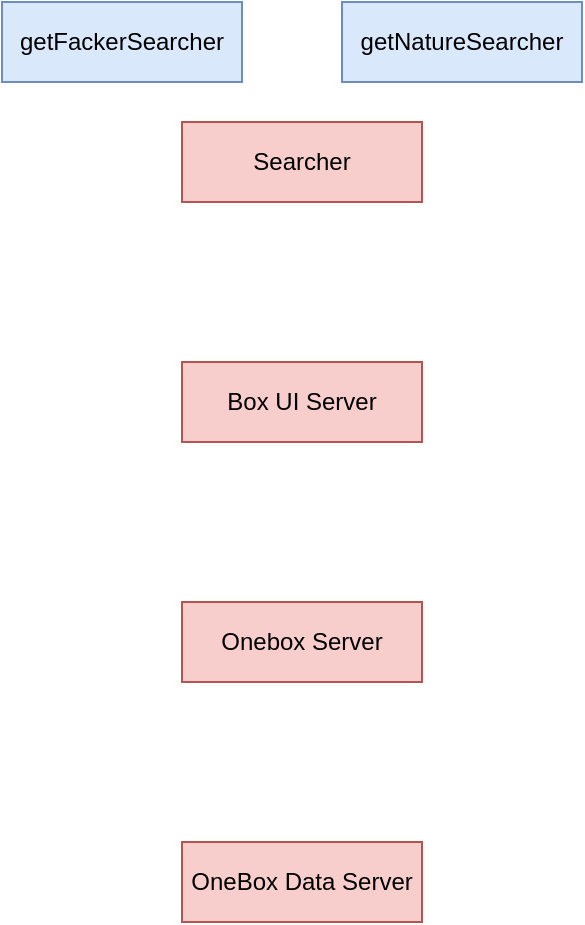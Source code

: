 <mxfile version="16.5.6" type="github">
  <diagram id="crn--hlIMHUMHz6F5_OJ" name="Page-1">
    <mxGraphModel dx="850" dy="529" grid="1" gridSize="10" guides="1" tooltips="1" connect="1" arrows="1" fold="1" page="1" pageScale="1" pageWidth="827" pageHeight="1169" math="0" shadow="0">
      <root>
        <mxCell id="0" />
        <mxCell id="1" parent="0" />
        <mxCell id="9kOQ5PttH7CepgaANhRz-1" value="Searcher" style="rounded=0;whiteSpace=wrap;html=1;fillColor=#f8cecc;strokeColor=#b85450;" vertex="1" parent="1">
          <mxGeometry x="320" y="120" width="120" height="40" as="geometry" />
        </mxCell>
        <mxCell id="9kOQ5PttH7CepgaANhRz-2" value="getFackerSearcher" style="rounded=0;whiteSpace=wrap;html=1;fillColor=#dae8fc;strokeColor=#6c8ebf;" vertex="1" parent="1">
          <mxGeometry x="230" y="60" width="120" height="40" as="geometry" />
        </mxCell>
        <mxCell id="9kOQ5PttH7CepgaANhRz-3" value="getNatureSearcher" style="rounded=0;whiteSpace=wrap;html=1;fillColor=#dae8fc;strokeColor=#6c8ebf;" vertex="1" parent="1">
          <mxGeometry x="400" y="60" width="120" height="40" as="geometry" />
        </mxCell>
        <mxCell id="9kOQ5PttH7CepgaANhRz-4" value="Box UI Server" style="rounded=0;whiteSpace=wrap;html=1;fillColor=#f8cecc;strokeColor=#b85450;" vertex="1" parent="1">
          <mxGeometry x="320" y="240" width="120" height="40" as="geometry" />
        </mxCell>
        <mxCell id="9kOQ5PttH7CepgaANhRz-5" value="Onebox Server" style="rounded=0;whiteSpace=wrap;html=1;fillColor=#f8cecc;strokeColor=#b85450;" vertex="1" parent="1">
          <mxGeometry x="320" y="360" width="120" height="40" as="geometry" />
        </mxCell>
        <mxCell id="9kOQ5PttH7CepgaANhRz-6" value="OneBox Data Server" style="rounded=0;whiteSpace=wrap;html=1;fillColor=#f8cecc;strokeColor=#b85450;" vertex="1" parent="1">
          <mxGeometry x="320" y="480" width="120" height="40" as="geometry" />
        </mxCell>
      </root>
    </mxGraphModel>
  </diagram>
</mxfile>
